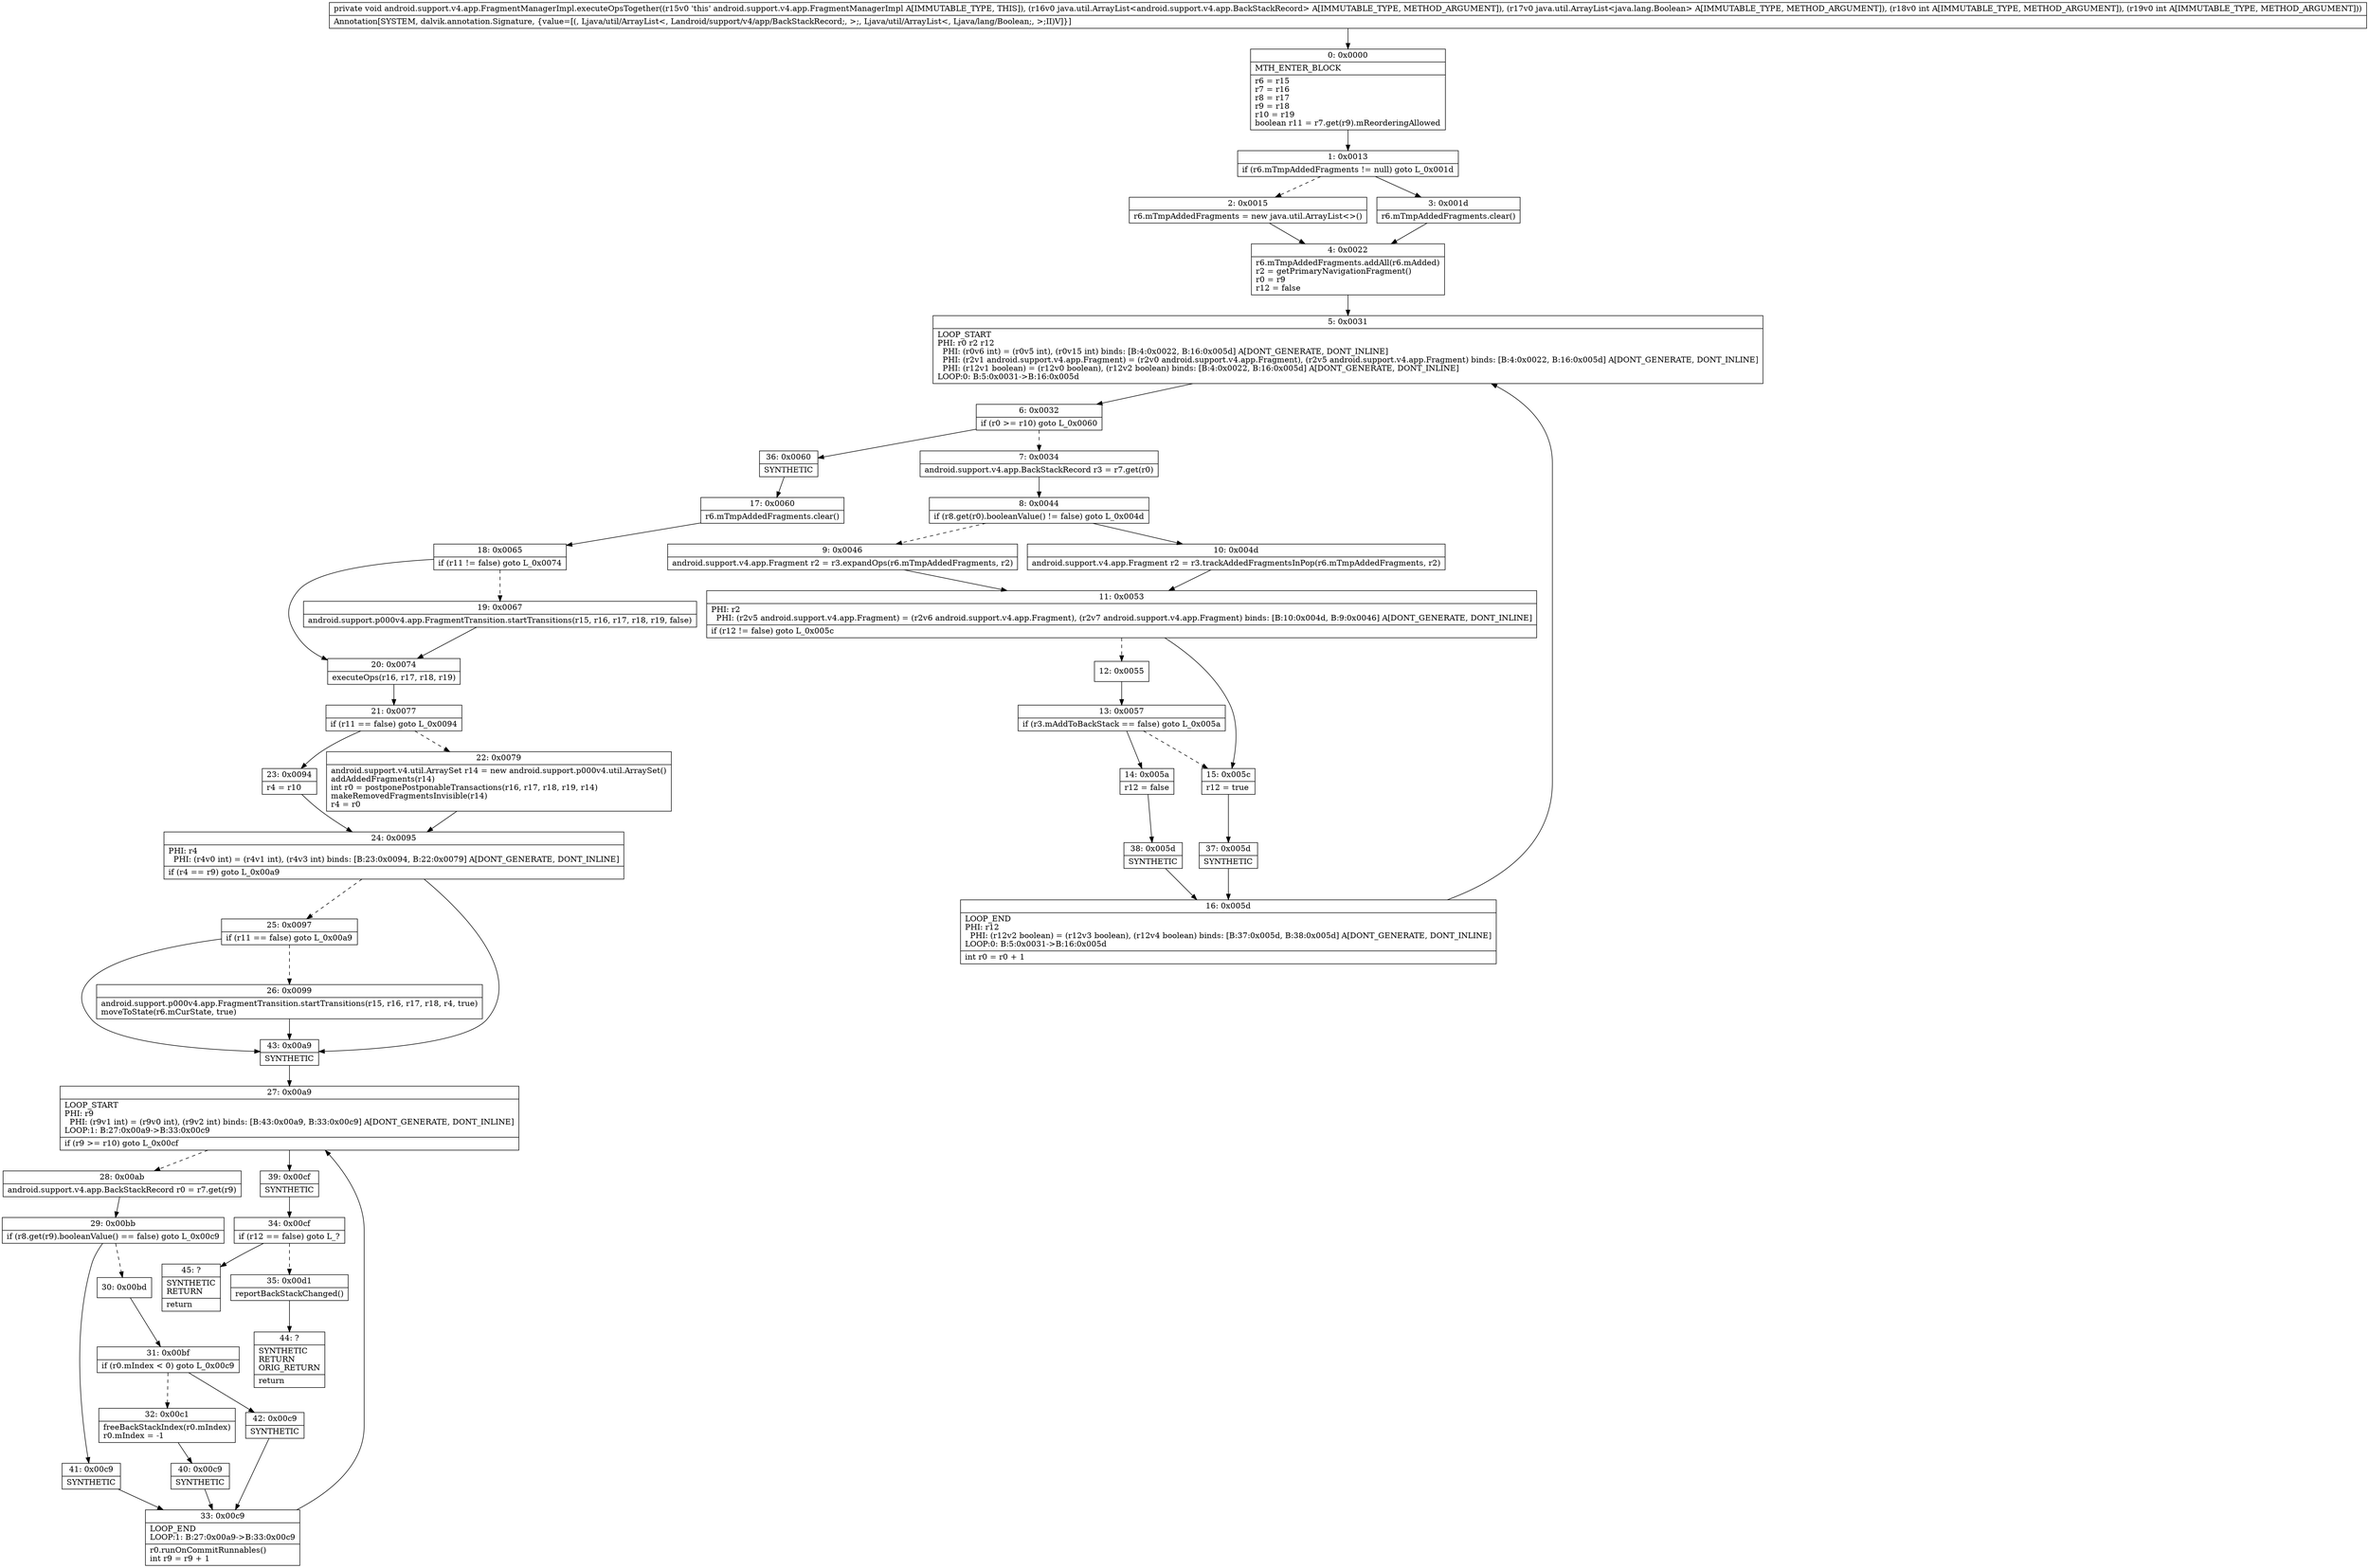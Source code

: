digraph "CFG forandroid.support.v4.app.FragmentManagerImpl.executeOpsTogether(Ljava\/util\/ArrayList;Ljava\/util\/ArrayList;II)V" {
Node_0 [shape=record,label="{0\:\ 0x0000|MTH_ENTER_BLOCK\l|r6 = r15\lr7 = r16\lr8 = r17\lr9 = r18\lr10 = r19\lboolean r11 = r7.get(r9).mReorderingAllowed\l}"];
Node_1 [shape=record,label="{1\:\ 0x0013|if (r6.mTmpAddedFragments != null) goto L_0x001d\l}"];
Node_2 [shape=record,label="{2\:\ 0x0015|r6.mTmpAddedFragments = new java.util.ArrayList\<\>()\l}"];
Node_3 [shape=record,label="{3\:\ 0x001d|r6.mTmpAddedFragments.clear()\l}"];
Node_4 [shape=record,label="{4\:\ 0x0022|r6.mTmpAddedFragments.addAll(r6.mAdded)\lr2 = getPrimaryNavigationFragment()\lr0 = r9\lr12 = false\l}"];
Node_5 [shape=record,label="{5\:\ 0x0031|LOOP_START\lPHI: r0 r2 r12 \l  PHI: (r0v6 int) = (r0v5 int), (r0v15 int) binds: [B:4:0x0022, B:16:0x005d] A[DONT_GENERATE, DONT_INLINE]\l  PHI: (r2v1 android.support.v4.app.Fragment) = (r2v0 android.support.v4.app.Fragment), (r2v5 android.support.v4.app.Fragment) binds: [B:4:0x0022, B:16:0x005d] A[DONT_GENERATE, DONT_INLINE]\l  PHI: (r12v1 boolean) = (r12v0 boolean), (r12v2 boolean) binds: [B:4:0x0022, B:16:0x005d] A[DONT_GENERATE, DONT_INLINE]\lLOOP:0: B:5:0x0031\-\>B:16:0x005d\l}"];
Node_6 [shape=record,label="{6\:\ 0x0032|if (r0 \>= r10) goto L_0x0060\l}"];
Node_7 [shape=record,label="{7\:\ 0x0034|android.support.v4.app.BackStackRecord r3 = r7.get(r0)\l}"];
Node_8 [shape=record,label="{8\:\ 0x0044|if (r8.get(r0).booleanValue() != false) goto L_0x004d\l}"];
Node_9 [shape=record,label="{9\:\ 0x0046|android.support.v4.app.Fragment r2 = r3.expandOps(r6.mTmpAddedFragments, r2)\l}"];
Node_10 [shape=record,label="{10\:\ 0x004d|android.support.v4.app.Fragment r2 = r3.trackAddedFragmentsInPop(r6.mTmpAddedFragments, r2)\l}"];
Node_11 [shape=record,label="{11\:\ 0x0053|PHI: r2 \l  PHI: (r2v5 android.support.v4.app.Fragment) = (r2v6 android.support.v4.app.Fragment), (r2v7 android.support.v4.app.Fragment) binds: [B:10:0x004d, B:9:0x0046] A[DONT_GENERATE, DONT_INLINE]\l|if (r12 != false) goto L_0x005c\l}"];
Node_12 [shape=record,label="{12\:\ 0x0055}"];
Node_13 [shape=record,label="{13\:\ 0x0057|if (r3.mAddToBackStack == false) goto L_0x005a\l}"];
Node_14 [shape=record,label="{14\:\ 0x005a|r12 = false\l}"];
Node_15 [shape=record,label="{15\:\ 0x005c|r12 = true\l}"];
Node_16 [shape=record,label="{16\:\ 0x005d|LOOP_END\lPHI: r12 \l  PHI: (r12v2 boolean) = (r12v3 boolean), (r12v4 boolean) binds: [B:37:0x005d, B:38:0x005d] A[DONT_GENERATE, DONT_INLINE]\lLOOP:0: B:5:0x0031\-\>B:16:0x005d\l|int r0 = r0 + 1\l}"];
Node_17 [shape=record,label="{17\:\ 0x0060|r6.mTmpAddedFragments.clear()\l}"];
Node_18 [shape=record,label="{18\:\ 0x0065|if (r11 != false) goto L_0x0074\l}"];
Node_19 [shape=record,label="{19\:\ 0x0067|android.support.p000v4.app.FragmentTransition.startTransitions(r15, r16, r17, r18, r19, false)\l}"];
Node_20 [shape=record,label="{20\:\ 0x0074|executeOps(r16, r17, r18, r19)\l}"];
Node_21 [shape=record,label="{21\:\ 0x0077|if (r11 == false) goto L_0x0094\l}"];
Node_22 [shape=record,label="{22\:\ 0x0079|android.support.v4.util.ArraySet r14 = new android.support.p000v4.util.ArraySet()\laddAddedFragments(r14)\lint r0 = postponePostponableTransactions(r16, r17, r18, r19, r14)\lmakeRemovedFragmentsInvisible(r14)\lr4 = r0\l}"];
Node_23 [shape=record,label="{23\:\ 0x0094|r4 = r10\l}"];
Node_24 [shape=record,label="{24\:\ 0x0095|PHI: r4 \l  PHI: (r4v0 int) = (r4v1 int), (r4v3 int) binds: [B:23:0x0094, B:22:0x0079] A[DONT_GENERATE, DONT_INLINE]\l|if (r4 == r9) goto L_0x00a9\l}"];
Node_25 [shape=record,label="{25\:\ 0x0097|if (r11 == false) goto L_0x00a9\l}"];
Node_26 [shape=record,label="{26\:\ 0x0099|android.support.p000v4.app.FragmentTransition.startTransitions(r15, r16, r17, r18, r4, true)\lmoveToState(r6.mCurState, true)\l}"];
Node_27 [shape=record,label="{27\:\ 0x00a9|LOOP_START\lPHI: r9 \l  PHI: (r9v1 int) = (r9v0 int), (r9v2 int) binds: [B:43:0x00a9, B:33:0x00c9] A[DONT_GENERATE, DONT_INLINE]\lLOOP:1: B:27:0x00a9\-\>B:33:0x00c9\l|if (r9 \>= r10) goto L_0x00cf\l}"];
Node_28 [shape=record,label="{28\:\ 0x00ab|android.support.v4.app.BackStackRecord r0 = r7.get(r9)\l}"];
Node_29 [shape=record,label="{29\:\ 0x00bb|if (r8.get(r9).booleanValue() == false) goto L_0x00c9\l}"];
Node_30 [shape=record,label="{30\:\ 0x00bd}"];
Node_31 [shape=record,label="{31\:\ 0x00bf|if (r0.mIndex \< 0) goto L_0x00c9\l}"];
Node_32 [shape=record,label="{32\:\ 0x00c1|freeBackStackIndex(r0.mIndex)\lr0.mIndex = \-1\l}"];
Node_33 [shape=record,label="{33\:\ 0x00c9|LOOP_END\lLOOP:1: B:27:0x00a9\-\>B:33:0x00c9\l|r0.runOnCommitRunnables()\lint r9 = r9 + 1\l}"];
Node_34 [shape=record,label="{34\:\ 0x00cf|if (r12 == false) goto L_?\l}"];
Node_35 [shape=record,label="{35\:\ 0x00d1|reportBackStackChanged()\l}"];
Node_36 [shape=record,label="{36\:\ 0x0060|SYNTHETIC\l}"];
Node_37 [shape=record,label="{37\:\ 0x005d|SYNTHETIC\l}"];
Node_38 [shape=record,label="{38\:\ 0x005d|SYNTHETIC\l}"];
Node_39 [shape=record,label="{39\:\ 0x00cf|SYNTHETIC\l}"];
Node_40 [shape=record,label="{40\:\ 0x00c9|SYNTHETIC\l}"];
Node_41 [shape=record,label="{41\:\ 0x00c9|SYNTHETIC\l}"];
Node_42 [shape=record,label="{42\:\ 0x00c9|SYNTHETIC\l}"];
Node_43 [shape=record,label="{43\:\ 0x00a9|SYNTHETIC\l}"];
Node_44 [shape=record,label="{44\:\ ?|SYNTHETIC\lRETURN\lORIG_RETURN\l|return\l}"];
Node_45 [shape=record,label="{45\:\ ?|SYNTHETIC\lRETURN\l|return\l}"];
MethodNode[shape=record,label="{private void android.support.v4.app.FragmentManagerImpl.executeOpsTogether((r15v0 'this' android.support.v4.app.FragmentManagerImpl A[IMMUTABLE_TYPE, THIS]), (r16v0 java.util.ArrayList\<android.support.v4.app.BackStackRecord\> A[IMMUTABLE_TYPE, METHOD_ARGUMENT]), (r17v0 java.util.ArrayList\<java.lang.Boolean\> A[IMMUTABLE_TYPE, METHOD_ARGUMENT]), (r18v0 int A[IMMUTABLE_TYPE, METHOD_ARGUMENT]), (r19v0 int A[IMMUTABLE_TYPE, METHOD_ARGUMENT]))  | Annotation[SYSTEM, dalvik.annotation.Signature, \{value=[(, Ljava\/util\/ArrayList\<, Landroid\/support\/v4\/app\/BackStackRecord;, \>;, Ljava\/util\/ArrayList\<, Ljava\/lang\/Boolean;, \>;II)V]\}]\l}"];
MethodNode -> Node_0;
Node_0 -> Node_1;
Node_1 -> Node_2[style=dashed];
Node_1 -> Node_3;
Node_2 -> Node_4;
Node_3 -> Node_4;
Node_4 -> Node_5;
Node_5 -> Node_6;
Node_6 -> Node_7[style=dashed];
Node_6 -> Node_36;
Node_7 -> Node_8;
Node_8 -> Node_9[style=dashed];
Node_8 -> Node_10;
Node_9 -> Node_11;
Node_10 -> Node_11;
Node_11 -> Node_12[style=dashed];
Node_11 -> Node_15;
Node_12 -> Node_13;
Node_13 -> Node_14;
Node_13 -> Node_15[style=dashed];
Node_14 -> Node_38;
Node_15 -> Node_37;
Node_16 -> Node_5;
Node_17 -> Node_18;
Node_18 -> Node_19[style=dashed];
Node_18 -> Node_20;
Node_19 -> Node_20;
Node_20 -> Node_21;
Node_21 -> Node_22[style=dashed];
Node_21 -> Node_23;
Node_22 -> Node_24;
Node_23 -> Node_24;
Node_24 -> Node_25[style=dashed];
Node_24 -> Node_43;
Node_25 -> Node_26[style=dashed];
Node_25 -> Node_43;
Node_26 -> Node_43;
Node_27 -> Node_28[style=dashed];
Node_27 -> Node_39;
Node_28 -> Node_29;
Node_29 -> Node_30[style=dashed];
Node_29 -> Node_41;
Node_30 -> Node_31;
Node_31 -> Node_32[style=dashed];
Node_31 -> Node_42;
Node_32 -> Node_40;
Node_33 -> Node_27;
Node_34 -> Node_35[style=dashed];
Node_34 -> Node_45;
Node_35 -> Node_44;
Node_36 -> Node_17;
Node_37 -> Node_16;
Node_38 -> Node_16;
Node_39 -> Node_34;
Node_40 -> Node_33;
Node_41 -> Node_33;
Node_42 -> Node_33;
Node_43 -> Node_27;
}

